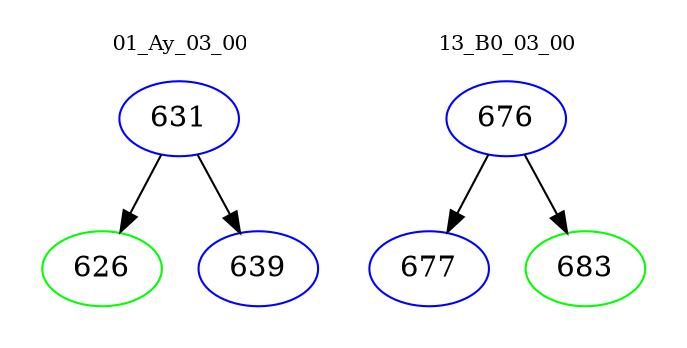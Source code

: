 digraph{
subgraph cluster_0 {
color = white
label = "01_Ay_03_00";
fontsize=10;
T0_631 [label="631", color="blue"]
T0_631 -> T0_626 [color="black"]
T0_626 [label="626", color="green"]
T0_631 -> T0_639 [color="black"]
T0_639 [label="639", color="blue"]
}
subgraph cluster_1 {
color = white
label = "13_B0_03_00";
fontsize=10;
T1_676 [label="676", color="blue"]
T1_676 -> T1_677 [color="black"]
T1_677 [label="677", color="blue"]
T1_676 -> T1_683 [color="black"]
T1_683 [label="683", color="green"]
}
}
